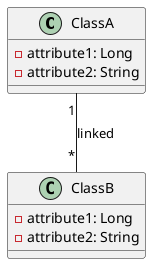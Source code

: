 @startuml

class ClassA {
  - attribute1: Long
  - attribute2: String
}

class ClassB {
  - attribute1: Long
  - attribute2: String
}

ClassA "1" -- "*" ClassB : linked

@enduml